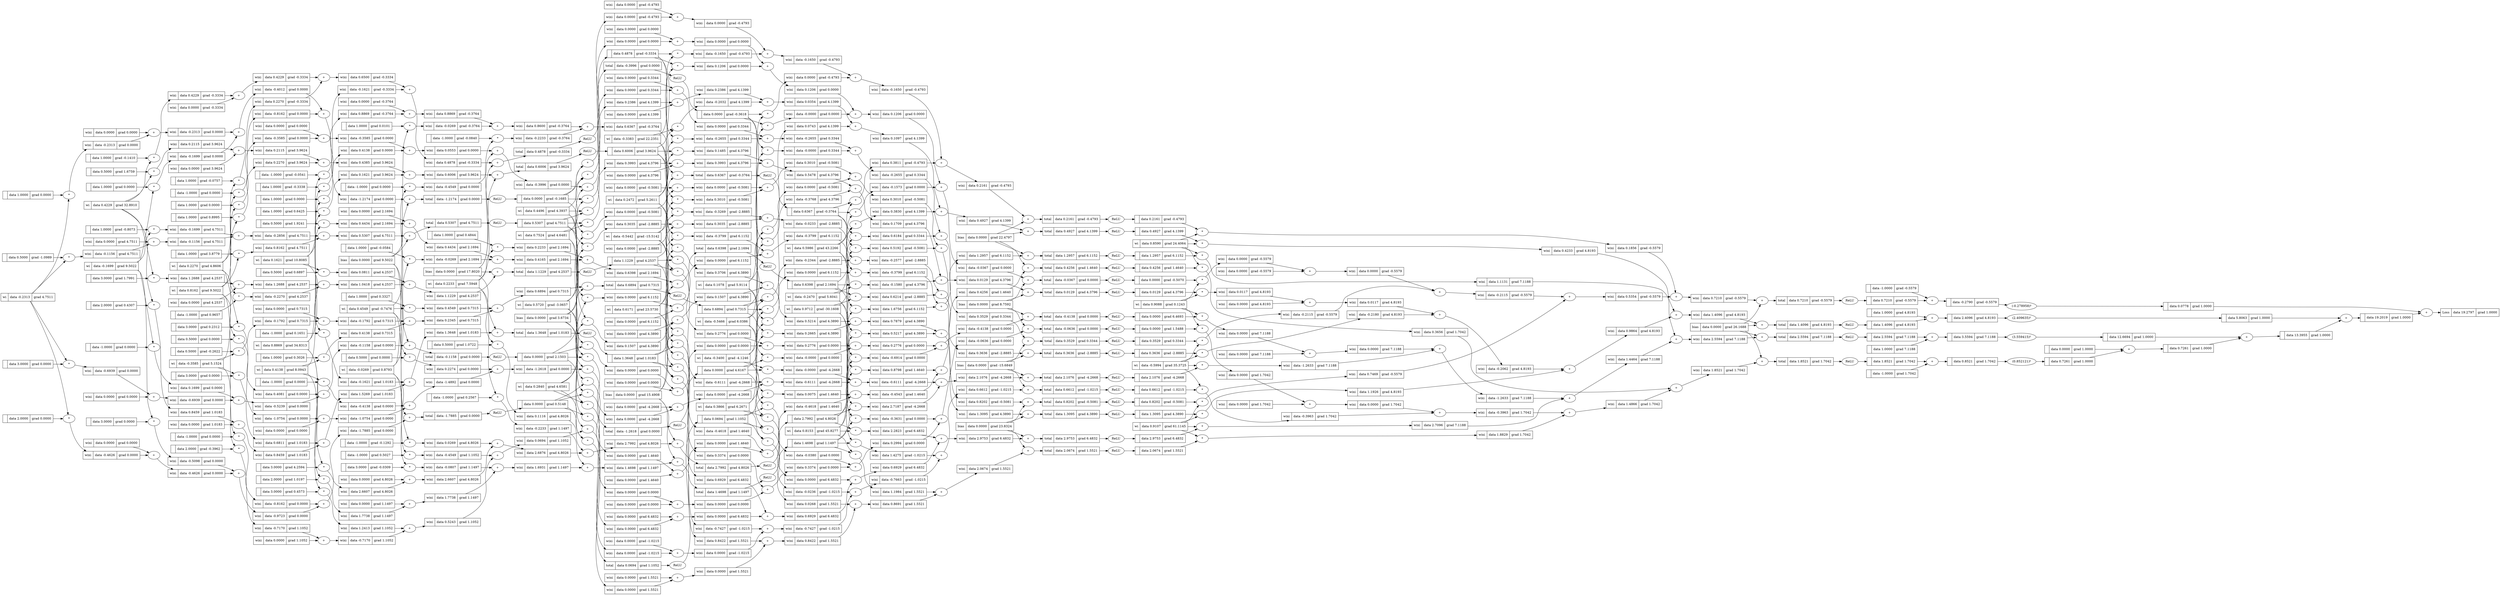 digraph {
	rankdir=LR
	11533877328 [label="{ | data 3.0000 | grad 4.2594}" shape=record]
	11516346448 [label="{wixi | data 0.0811 | grad 4.2537}" shape=record]
	"11516346448*" [label="*"]
	"11516346448*" -> 11516346448
	11533877456 [label="{wixi | data 0.0000 | grad 4.8026}" shape=record]
	11533877520 [label="{total | data 2.7992 | grad 4.8026}" shape=record]
	"11533877520+" [label="+"]
	"11533877520+" -> 11533877520
	11533877712 [label="{wixi | data 2.6607 | grad 4.8026}" shape=record]
	"11533877712*" [label="*"]
	"11533877712*" -> 11533877712
	11533877776 [label="{ | data -1.0000 | grad -0.1292}" shape=record]
	11533877904 [label="{wixi | data 2.6607 | grad 4.8026}" shape=record]
	"11533877904+" [label="+"]
	"11533877904+" -> 11533877904
	11533877968 [label="{wixi | data 2.7187 | grad -4.2668}" shape=record]
	"11533877968*" [label="*"]
	"11533877968*" -> 11533877968
	11533878032 [label="{wixi | data 2.7992 | grad 4.8026}" shape=record]
	"11533878032+" [label="+"]
	"11533878032+" -> 11533878032
	11533878096 [label="{wixi | data 0.0269 | grad 4.8026}" shape=record]
	"11533878096*" [label="*"]
	"11533878096*" -> 11533878096
	11533878160 [label="{wixi | data 2.6876 | grad 4.8026}" shape=record]
	"11533878160+" [label="+"]
	"11533878160+" -> 11533878160
	11533878224 [label="{wixi | data 0.1116 | grad 4.8026}" shape=record]
	"11533878224*" [label="*"]
	"11533878224*" -> 11533878224
	11533878288 [label="{ | data 0.5000 | grad 1.0722}" shape=record]
	11533878352 [label="{ | data 2.7992 | grad 4.8026}" shape=record]
	"11533878352ReLU" [label=ReLU]
	"11533878352ReLU" -> 11533878352
	11533878544 [label="{wixi | data -1.2618 | grad 0.0000}" shape=record]
	"11533878544+" [label="+"]
	"11533878544+" -> 11533878544
	11533878608 [label="{wixi | data 0.0000 | grad 0.0000}" shape=record]
	11533878800 [label="{wixi | data 0.0000 | grad 0.0000}" shape=record]
	"11533878800+" [label="+"]
	"11533878800+" -> 11533878800
	11533878992 [label="{total | data -0.4138 | grad 0.0000}" shape=record]
	"11533878992+" [label="+"]
	"11533878992+" -> 11533878992
	11516348176 [label="{total | data 1.1229 | grad 4.2537}" shape=record]
	"11516348176+" [label="+"]
	"11516348176+" -> 11516348176
	11285628688 [label="{wi | data 0.2270 | grad 4.8606}" shape=record]
	11533879056 [label="{ | data 0.0000 | grad 4.6167}" shape=record]
	"11533879056ReLU" [label=ReLU]
	"11533879056ReLU" -> 11533879056
	11285628816 [label="{wi | data -0.3585 | grad 5.1524}" shape=record]
	11285628880 [label="{bias | data 0.0000 | grad 3.6734}" shape=record]
	11533879248 [label="{wixi | data 0.0000 | grad 0.0000}" shape=record]
	"11533879248*" [label="*"]
	"11533879248*" -> 11533879248
	11285628944 [label="{wi | data 0.1621 | grad 10.8085}" shape=record]
	11533879312 [label="{wixi | data 0.2776 | grad 0.0000}" shape=record]
	"11533879312+" [label="+"]
	"11533879312+" -> 11533879312
	11285629008 [label="{wi | data 0.4138 | grad 8.0943}" shape=record]
	11285629072 [label="{bias | data 0.0000 | grad 17.8020}" shape=record]
	11533879440 [label="{wixi | data 0.2776 | grad 0.0000}" shape=record]
	"11533879440+" [label="+"]
	"11533879440+" -> 11533879440
	11533879504 [label="{wixi | data -0.0000 | grad 0.0000}" shape=record]
	"11533879504*" [label="*"]
	"11533879504*" -> 11533879504
	11285629200 [label="{wi | data 0.4549 | grad -0.7476}" shape=record]
	11285629264 [label="{wi | data 0.8869 | grad 34.8313}" shape=record]
	11533879632 [label="{wixi | data -0.6914 | grad 0.0000}" shape=record]
	"11533879632*" [label="*"]
	"11533879632*" -> 11533879632
	11285629328 [label="{wi | data -0.0269 | grad 0.8793}" shape=record]
	11533879696 [label="{wixi | data 0.3035 | grad -2.8885}" shape=record]
	"11533879696*" [label="*"]
	"11533879696*" -> 11533879696
	11285629392 [label="{wi | data 0.2233 | grad 7.5948}" shape=record]
	11533879760 [label="{wixi | data -0.4138 | grad 0.0000}" shape=record]
	"11533879760+" [label="+"]
	"11533879760+" -> 11533879760
	11285629456 [label="{bias | data 0.0000 | grad 15.4908}" shape=record]
	11533879824 [label="{total | data 0.6398 | grad 2.1694}" shape=record]
	"11533879824+" [label="+"]
	"11533879824+" -> 11533879824
	11533879888 [label="{ | data 0.0000 | grad 6.4693}" shape=record]
	"11533879888ReLU" [label=ReLU]
	"11533879888ReLU" -> 11533879888
	11533879952 [label="{wixi | data 0.2776 | grad 0.0000}" shape=record]
	"11533879952*" [label="*"]
	"11533879952*" -> 11533879952
	11285629648 [label="{wi | data 0.7524 | grad 4.6481}" shape=record]
	11285629776 [label="{wi | data 0.2472 | grad 5.2611}" shape=record]
	11285629840 [label="{wi | data -0.5466 | grad 6.0386}" shape=record]
	11516349392 [label="{wixi | data 1.1229 | grad 4.2537}" shape=record]
	"11516349392+" [label="+"]
	"11516349392+" -> 11516349392
	11285629904 [label="{wi | data -0.2470 | grad 5.6041}" shape=record]
	11533880272 [label="{wixi | data 0.0000 | grad -4.2668}" shape=record]
	11516349456 [label="{wixi | data 0.0000 | grad 4.2537}" shape=record]
	11285629968 [label="{bias | data 0.0000 | grad 8.7592}" shape=record]
	11533880336 [label="{total | data 2.1076 | grad -4.2668}" shape=record]
	"11533880336+" [label="+"]
	"11533880336+" -> 11533880336
	11533880400 [label="{wixi | data 0.0000 | grad -4.2668}" shape=record]
	"11533880400*" [label="*"]
	"11533880400*" -> 11533880400
	11533880464 [label="{wixi | data 0.0000 | grad -4.2668}" shape=record]
	"11533880464+" [label="+"]
	"11533880464+" -> 11533880464
	11285630096 [label="{wi | data 0.5720 | grad -3.0657}" shape=record]
	11533880528 [label="{wixi | data -0.6111 | grad -4.2668}" shape=record]
	"11533880528*" [label="*"]
	"11533880528*" -> 11533880528
	11285630160 [label="{wi | data -0.5442 | grad -15.5142}" shape=record]
	11533880592 [label="{wixi | data -0.6111 | grad -4.2668}" shape=record]
	"11533880592+" [label="+"]
	"11533880592+" -> 11533880592
	11285630224 [label="{wi | data -0.3400 | grad -4.1246}" shape=record]
	11533880656 [label="{wixi | data -0.0000 | grad -4.2668}" shape=record]
	"11533880656*" [label="*"]
	"11533880656*" -> 11533880656
	11285630288 [label="{wi | data 0.9712 | grad -30.1608}" shape=record]
	11285630352 [label="{bias | data 0.0000 | grad -15.6849}" shape=record]
	11533880720 [label="{wixi | data -0.6111 | grad -4.2668}" shape=record]
	"11533880720+" [label="+"]
	"11533880720+" -> 11533880720
	11516349904 [label="{total | data -1.2618 | grad 0.0000}" shape=record]
	"11516349904+" [label="+"]
	"11516349904+" -> 11516349904
	11533880784 [label="{wixi | data 2.1076 | grad -4.2668}" shape=record]
	"11533880784+" [label="+"]
	"11533880784+" -> 11533880784
	11533880848 [label="{ | data 2.1076 | grad -4.2668}" shape=record]
	"11533880848ReLU" [label=ReLU]
	"11533880848ReLU" -> 11533880848
	11285630480 [label="{wi | data 0.2840 | grad 4.6581}" shape=record]
	11533880912 [label="{wixi | data 0.6929 | grad 6.4832}" shape=record]
	"11533880912+" [label="+"]
	"11533880912+" -> 11533880912
	11285630544 [label="{wi | data 0.6171 | grad 23.5730}" shape=record]
	11285630608 [label="{wi | data 0.3866 | grad 6.2671}" shape=record]
	11285630672 [label="{wi | data 0.8153 | grad 45.8277}" shape=record]
	11285630736 [label="{bias | data 0.0000 | grad 23.8324}" shape=record]
	11533881168 [label="{total | data 2.9753 | grad 6.4832}" shape=record]
	"11533881168+" [label="+"]
	"11533881168+" -> 11533881168
	11285630864 [label="{wi | data 0.4496 | grad 4.3937}" shape=record]
	11285630928 [label="{wi | data -0.3383 | grad 22.2351}" shape=record]
	11285630992 [label="{wi | data 0.1078 | grad 5.9114}" shape=record]
	11285631056 [label="{wi | data 0.5986 | grad 43.2266}" shape=record]
	11533881424 [label="{wixi | data 0.0000 | grad 6.4832}" shape=record]
	11285631120 [label="{bias | data 0.0000 | grad 22.4797}" shape=record]
	11533881616 [label="{ | data 0.5000 | grad -0.2622}" shape=record]
	11533881680 [label="{wixi | data -1.0754 | grad 0.0000}" shape=record]
	"11533881680*" [label="*"]
	"11533881680*" -> 11533881680
	11285631312 [label="{wi | data 0.9088 | grad 0.1243}" shape=record]
	11285631376 [label="{wi | data -0.5994 | grad 35.3725}" shape=record]
	11285631440 [label="{wi | data 0.9107 | grad 61.1145}" shape=record]
	11285631504 [label="{wi | data 0.8590 | grad 24.4064}" shape=record]
	11533881872 [label="{wixi | data 0.0000 | grad 6.4832}" shape=record]
	"11533881872*" [label="*"]
	"11533881872*" -> 11533881872
	11285631568 [label="{bias | data 0.0000 | grad 26.1688}" shape=record]
	11533882064 [label="{wixi | data 0.6929 | grad 6.4832}" shape=record]
	"11533882064*" [label="*"]
	"11533882064*" -> 11533882064
	11533882192 [label="{wixi | data 0.2115 | grad 3.9624}" shape=record]
	"11533882192*" [label="*"]
	"11533882192*" -> 11533882192
	11533882256 [label="{wixi | data 0.0000 | grad 6.4832}" shape=record]
	"11533882256*" [label="*"]
	"11533882256*" -> 11533882256
	11533882320 [label="{wixi | data 0.0000 | grad 6.4832}" shape=record]
	"11533882320+" [label="+"]
	"11533882320+" -> 11533882320
	11533882384 [label="{wixi | data 2.9753 | grad 6.4832}" shape=record]
	"11533882384+" [label="+"]
	"11533882384+" -> 11533882384
	11533882512 [label="{wixi | data 0.6929 | grad 6.4832}" shape=record]
	"11533882512+" [label="+"]
	"11533882512+" -> 11533882512
	11533882576 [label="{wixi | data 2.2823 | grad 6.4832}" shape=record]
	"11533882576*" [label="*"]
	"11533882576*" -> 11533882576
	11533882704 [label="{ | data 2.9753 | grad 6.4832}" shape=record]
	"11533882704ReLU" [label=ReLU]
	"11533882704ReLU" -> 11533882704
	11533883088 [label="{wixi | data 0.0000 | grad 6.1152}" shape=record]
	11533883152 [label="{total | data 1.2957 | grad 6.1152}" shape=record]
	"11533883152+" [label="+"]
	"11533883152+" -> 11533883152
	11533883344 [label="{ | data 1.2957 | grad 6.1152}" shape=record]
	"11533883344ReLU" [label=ReLU]
	"11533883344ReLU" -> 11533883344
	11533883472 [label="{ | data 2.5594 | grad 7.1188}" shape=record]
	"11533883472ReLU" [label=ReLU]
	"11533883472ReLU" -> 11533883472
	11533883536 [label="{wixi | data -1.2633 | grad 7.1188}" shape=record]
	"11533883536+" [label="+"]
	"11533883536+" -> 11533883536
	11533883600 [label="{wixi | data 2.7096 | grad 7.1188}" shape=record]
	"11533883600*" [label="*"]
	"11533883600*" -> 11533883600
	11533883664 [label="{wixi | data 1.6756 | grad 6.1152}" shape=record]
	"11533883664*" [label="*"]
	"11533883664*" -> 11533883664
	11533883856 [label="{wixi | data 1.4464 | grad 7.1188}" shape=record]
	"11533883856+" [label="+"]
	"11533883856+" -> 11533883856
	11533883984 [label="{wixi | data 2.5594 | grad 7.1188}" shape=record]
	"11533883984+" [label="+"]
	"11533883984+" -> 11533883984
	11533884240 [label="{wixi | data -1.4892 | grad 0.0000}" shape=record]
	"11533884240+" [label="+"]
	"11533884240+" -> 11533884240
	11533884304 [label="{wixi | data 0.0000 | grad 6.1152}" shape=record]
	"11533884304*" [label="*"]
	"11533884304*" -> 11533884304
	11533884432 [label="{wixi | data 0.0000 | grad 6.1152}" shape=record]
	"11533884432+" [label="+"]
	"11533884432+" -> 11533884432
	11533884496 [label="{wixi | data -0.3799 | grad 6.1152}" shape=record]
	"11533884496*" [label="*"]
	"11533884496*" -> 11533884496
	11533884560 [label="{wixi | data -0.3799 | grad 6.1152}" shape=record]
	"11533884560+" [label="+"]
	"11533884560+" -> 11533884560
	11533884624 [label="{wixi | data 0.0000 | grad 7.1188}" shape=record]
	11533884688 [label="{wixi | data 0.0000 | grad 6.1152}" shape=record]
	"11533884688*" [label="*"]
	"11533884688*" -> 11533884688
	11533884880 [label="{wixi | data 1.2957 | grad 6.1152}" shape=record]
	"11533884880+" [label="+"]
	"11533884880+" -> 11533884880
	11533884944 [label="{total | data 2.5594 | grad 7.1188}" shape=record]
	"11533884944+" [label="+"]
	"11533884944+" -> 11533884944
	11533885008 [label="{wixi | data 0.0000 | grad 7.1188}" shape=record]
	"11533885008*" [label="*"]
	"11533885008*" -> 11533885008
	11516354192 [label="{wixi | data 1.2688 | grad 4.2537}" shape=record]
	"11516354192+" [label="+"]
	"11516354192+" -> 11516354192
	11533885072 [label="{wixi | data 0.0000 | grad 7.1188}" shape=record]
	"11533885072+" [label="+"]
	"11533885072+" -> 11533885072
	11533885136 [label="{wixi | data -0.3799 | grad 6.1152}" shape=record]
	"11533885136+" [label="+"]
	"11533885136+" -> 11533885136
	11533885200 [label="{wixi | data -1.2633 | grad 7.1188}" shape=record]
	"11533885200*" [label="*"]
	"11533885200*" -> 11533885200
	11533885392 [label="{ | data 3.0000 | grad 0.0000}" shape=record]
	11533885456 [label="{wixi | data -0.4138 | grad 0.0000}" shape=record]
	"11533885456*" [label="*"]
	"11533885456*" -> 11533885456
	11533885520 [label="{wixi | data 1.1131 | grad 7.1188}" shape=record]
	"11533885520*" [label="*"]
	"11533885520*" -> 11533885520
	11516354640 [label="{wixi | data -0.2270 | grad 4.2537}" shape=record]
	"11516354640*" [label="*"]
	"11516354640*" -> 11516354640
	11533885776 [label="{wixi | data 0.0000 | grad 4.7511}" shape=record]
	11533886096 [label="{wixi | data -1.0754 | grad 0.0000}" shape=record]
	"11533886096+" [label="+"]
	"11533886096+" -> 11533886096
	11533886160 [label="{total | data 0.5307 | grad 4.7511}" shape=record]
	"11533886160+" [label="+"]
	"11533886160+" -> 11533886160
	11533886224 [label="{wixi | data -0.1699 | grad 4.7511}" shape=record]
	"11533886224*" [label="*"]
	"11533886224*" -> 11533886224
	11533886288 [label="{ | data 0.5000 | grad -1.0989}" shape=record]
	11516355472 [label="{ | data 3.0000 | grad 1.7991}" shape=record]
	11533886352 [label="{wixi | data -0.1156 | grad 4.7511}" shape=record]
	"11533886352*" [label="*"]
	"11533886352*" -> 11533886352
	11533886416 [label="{wixi | data -0.1156 | grad 4.7511}" shape=record]
	"11533886416+" [label="+"]
	"11533886416+" -> 11533886416
	11533886480 [label="{ | data 1.0000 | grad -0.8073}" shape=record]
	11533886544 [label="{wixi | data -0.2856 | grad 4.7511}" shape=record]
	"11533886544+" [label="+"]
	"11533886544+" -> 11533886544
	11533886608 [label="{ | data 1.0000 | grad 3.8779}" shape=record]
	11533886672 [label="{wixi | data 0.8162 | grad 4.7511}" shape=record]
	"11533886672*" [label="*"]
	"11533886672*" -> 11533886672
	11533886736 [label="{wixi | data 0.5307 | grad 4.7511}" shape=record]
	"11533886736+" [label="+"]
	"11533886736+" -> 11533886736
	11533886800 [label="{ | data 0.5307 | grad 4.7511}" shape=record]
	"11533886800ReLU" [label=ReLU]
	"11533886800ReLU" -> 11533886800
	11516356112 [label="{ | data -1.0000 | grad 0.9657}" shape=record]
	11533886992 [label="{total | data 0.6006 | grad 3.9624}" shape=record]
	"11533886992+" [label="+"]
	"11533886992+" -> 11533886992
	11533887056 [label="{wixi | data 0.0000 | grad 3.9624}" shape=record]
	11533887120 [label="{total | data 0.6894 | grad 0.7315}" shape=record]
	"11533887120+" [label="+"]
	"11533887120+" -> 11533887120
	11533887184 [label="{ | data 0.5000 | grad 1.6759}" shape=record]
	11533887248 [label="{wixi | data 0.2115 | grad 3.9624}" shape=record]
	"11533887248+" [label="+"]
	"11533887248+" -> 11533887248
	11533887312 [label="{wixi | data -0.2577 | grad -2.8885}" shape=record]
	"11533887312+" [label="+"]
	"11533887312+" -> 11533887312
	11533887376 [label="{ | data 1.0000 | grad 0.8995}" shape=record]
	11533887440 [label="{wixi | data 0.2270 | grad 3.9624}" shape=record]
	"11533887440*" [label="*"]
	"11533887440*" -> 11533887440
	11533887504 [label="{wixi | data 0.6006 | grad 3.9624}" shape=record]
	"11533887504+" [label="+"]
	"11533887504+" -> 11533887504
	11533887568 [label="{wixi | data 0.4385 | grad 3.9624}" shape=record]
	"11533887568+" [label="+"]
	"11533887568+" -> 11533887568
	11533887632 [label="{ | data 1.0000 | grad 0.6425}" shape=record]
	11533887696 [label="{wixi | data 0.1621 | grad 3.9624}" shape=record]
	"11533887696*" [label="*"]
	"11533887696*" -> 11533887696
	11533887824 [label="{ | data 0.6006 | grad 3.9624}" shape=record]
	"11533887824ReLU" [label=ReLU]
	"11533887824ReLU" -> 11533887824
	11343735248 [label="{wixi | data 0.1699 | grad 0.0000}" shape=record]
	"11343735248*" [label="*"]
	"11343735248*" -> 11343735248
	11533888080 [label="{wixi | data 0.0000 | grad 0.7315}" shape=record]
	11516357264 [label="{wixi | data 1.2688 | grad 4.2537}" shape=record]
	"11516357264*" [label="*"]
	"11516357264*" -> 11516357264
	11533888208 [label="{total | data 0.4927 | grad 4.1399}" shape=record]
	"11533888208+" [label="+"]
	"11533888208+" -> 11533888208
	11533888272 [label="{wixi | data 0.0000 | grad 2.1694}" shape=record]
	11516357456 [label="{ | data 1.1229 | grad 4.2537}" shape=record]
	"11516357456ReLU" [label=ReLU]
	"11516357456ReLU" -> 11516357456
	11533888400 [label="{wixi | data -0.1792 | grad 0.7315}" shape=record]
	"11533888400*" [label="*"]
	"11533888400*" -> 11533888400
	11533888464 [label="{wixi | data 0.4138 | grad 0.7315}" shape=record]
	"11533888464*" [label="*"]
	"11533888464*" -> 11533888464
	11533888656 [label="{ | data 1.0000 | grad 0.3026}" shape=record]
	11533888784 [label="{wixi | data 0.2345 | grad 0.7315}" shape=record]
	"11533888784+" [label="+"]
	"11533888784+" -> 11533888784
	11533888848 [label="{wixi | data 0.5214 | grad 4.3890}" shape=record]
	"11533888848+" [label="+"]
	"11533888848+" -> 11533888848
	11533888912 [label="{ | data 0.6894 | grad 0.7315}" shape=record]
	"11533888912ReLU" [label=ReLU]
	"11533888912ReLU" -> 11533888912
	11533888976 [label="{ | data -1.0000 | grad 0.0000}" shape=record]
	11533889040 [label="{wixi | data -0.1792 | grad 0.7315}" shape=record]
	"11533889040+" [label="+"]
	"11533889040+" -> 11533889040
	11533889104 [label="{wixi | data 0.0000 | grad 4.1399}" shape=record]
	11533889168 [label="{ | data 1.0000 | grad 0.3327}" shape=record]
	11533889232 [label="{wixi | data 0.4549 | grad 0.7315}" shape=record]
	"11533889232*" [label="*"]
	"11533889232*" -> 11533889232
	11533889296 [label="{wixi | data 0.6894 | grad 0.7315}" shape=record]
	"11533889296+" [label="+"]
	"11533889296+" -> 11533889296
	11516358672 [label="{wixi | data 1.0418 | grad 4.2537}" shape=record]
	"11516358672+" [label="+"]
	"11516358672+" -> 11516358672
	11533889552 [label="{ | data 0.5000 | grad 1.9241}" shape=record]
	11533889616 [label="{wixi | data 0.4434 | grad 2.1694}" shape=record]
	"11533889616+" [label="+"]
	"11533889616+" -> 11533889616
	11533889680 [label="{wixi | data 0.4434 | grad 2.1694}" shape=record]
	"11533889680*" [label="*"]
	"11533889680*" -> 11533889680
	11533889744 [label="{total | data 0.0129 | grad 4.3796}" shape=record]
	"11533889744+" [label="+"]
	"11533889744+" -> 11533889744
	11533889808 [label="{ | data 1.0000 | grad -0.0584}" shape=record]
	11533889872 [label="{wixi | data -0.0269 | grad 2.1694}" shape=record]
	"11533889872*" [label="*"]
	"11533889872*" -> 11533889872
	11533889936 [label="{wixi | data 0.4165 | grad 2.1694}" shape=record]
	"11533889936+" [label="+"]
	"11533889936+" -> 11533889936
	11533890000 [label="{ | data 1.0000 | grad 0.4844}" shape=record]
	11284099600 [label="{bias | data 0.0000 | grad 9.5022}" shape=record]
	11533890064 [label="{wixi | data 0.2233 | grad 2.1694}" shape=record]
	"11533890064*" [label="*"]
	"11533890064*" -> 11533890064
	11533890192 [label="{wixi | data 0.6398 | grad 2.1694}" shape=record]
	"11533890192+" [label="+"]
	"11533890192+" -> 11533890192
	11533890256 [label="{ | data 0.6398 | grad 2.1694}" shape=record]
	"11533890256ReLU" [label=ReLU]
	"11533890256ReLU" -> 11533890256
	11533890512 [label="{wixi | data 0.0000 | grad 4.3796}" shape=record]
	11533890576 [label="{wixi | data 0.3993 | grad 4.3796}" shape=record]
	"11533890576*" [label="*"]
	"11533890576*" -> 11533890576
	11533890640 [label="{wixi | data 0.1485 | grad 4.3796}" shape=record]
	"11533890640*" [label="*"]
	"11533890640*" -> 11533890640
	11533890704 [label="{wixi | data 0.3993 | grad 4.3796}" shape=record]
	"11533890704+" [label="+"]
	"11533890704+" -> 11533890704
	11516359888 [label="{ | data 0.5000 | grad 0.6897}" shape=record]
	11533890768 [label="{total | data 0.3636 | grad -2.8885}" shape=record]
	"11533890768+" [label="+"]
	"11533890768+" -> 11533890768
	11533890832 [label="{wixi | data 0.5478 | grad 4.3796}" shape=record]
	"11533890832+" [label="+"]
	"11533890832+" -> 11533890832
	11533890896 [label="{wixi | data -0.3768 | grad 4.3796}" shape=record]
	"11533890896*" [label="*"]
	"11533890896*" -> 11533890896
	11533890960 [label="{wixi | data 0.1709 | grad 4.3796}" shape=record]
	"11533890960+" [label="+"]
	"11533890960+" -> 11533890960
	11533891024 [label="{wixi | data -0.1580 | grad 4.3796}" shape=record]
	"11533891024*" [label="*"]
	"11533891024*" -> 11533891024
	11533891088 [label="{wixi | data 0.0129 | grad 4.3796}" shape=record]
	"11533891088+" [label="+"]
	"11533891088+" -> 11533891088
	11533891216 [label="{ | data 0.0129 | grad 4.3796}" shape=record]
	"11533891216ReLU" [label=ReLU]
	"11533891216ReLU" -> 11533891216
	11533891472 [label="{wixi | data 0.0000 | grad -2.8885}" shape=record]
	11533891536 [label="{wixi | data 0.3035 | grad -2.8885}" shape=record]
	"11533891536+" [label="+"]
	"11533891536+" -> 11533891536
	11533891600 [label="{wixi | data -0.3269 | grad -2.8885}" shape=record]
	"11533891600*" [label="*"]
	"11533891600*" -> 11533891600
	11533891792 [label="{wixi | data -0.2344 | grad -2.8885}" shape=record]
	"11533891792*" [label="*"]
	"11533891792*" -> 11533891792
	11516360976 [label="{wixi | data 0.0000 | grad 0.0000}" shape=record]
	11533891920 [label="{wixi | data -0.0233 | grad -2.8885}" shape=record]
	"11533891920+" [label="+"]
	"11533891920+" -> 11533891920
	11533892048 [label="{wixi | data 0.6214 | grad -2.8885}" shape=record]
	"11533892048*" [label="*"]
	"11533892048*" -> 11533892048
	11533892112 [label="{ | data 0.3636 | grad -2.8885}" shape=record]
	"11533892112ReLU" [label=ReLU]
	"11533892112ReLU" -> 11533892112
	11533892176 [label="{wixi | data 0.3636 | grad -2.8885}" shape=record]
	"11533892176+" [label="+"]
	"11533892176+" -> 11533892176
	11533892368 [label="{ | data 1.3095 | grad 4.3890}" shape=record]
	"11533892368ReLU" [label=ReLU]
	"11533892368ReLU" -> 11533892368
	11533892496 [label="{wixi | data 1.3095 | grad 4.3890}" shape=record]
	"11533892496+" [label="+"]
	"11533892496+" -> 11533892496
	11533892560 [label="{wixi | data 0.1507 | grad 4.3890}" shape=record]
	"11533892560+" [label="+"]
	"11533892560+" -> 11533892560
	11533892688 [label="{wixi | data 0.0000 | grad 4.3890}" shape=record]
	11533892752 [label="{total | data 1.3095 | grad 4.3890}" shape=record]
	"11533892752+" [label="+"]
	"11533892752+" -> 11533892752
	11533892880 [label="{wixi | data 0.7879 | grad 4.3890}" shape=record]
	"11533892880+" [label="+"]
	"11533892880+" -> 11533892880
	11533893072 [label="{wixi | data 0.2274 | grad 0.0000}" shape=record]
	"11533893072*" [label="*"]
	"11533893072*" -> 11533893072
	11533893136 [label="{wixi | data 0.3706 | grad 4.3890}" shape=record]
	"11533893136*" [label="*"]
	"11533893136*" -> 11533893136
	11533893328 [label="{wixi | data 0.1507 | grad 4.3890}" shape=record]
	"11533893328*" [label="*"]
	"11533893328*" -> 11533893328
	11533893392 [label="{wixi | data 0.5217 | grad 4.3890}" shape=record]
	"11533893392*" [label="*"]
	"11533893392*" -> 11533893392
	11533893520 [label="{wixi | data 0.2665 | grad 4.3890}" shape=record]
	"11533893520*" [label="*"]
	"11533893520*" -> 11533893520
	11533893584 [label="{ | data 0.5000 | grad 0.0000}" shape=record]
	11533860944 [label="{wixi | data 0.0117 | grad 4.8193}" shape=record]
	"11533860944*" [label="*"]
	"11533860944*" -> 11533860944
	11533861008 [label="{ | data -1.0000 | grad -0.0840}" shape=record]
	11533861072 [label="{wixi | data 0.0000 | grad 4.8193}" shape=record]
	11516363024 [label="{ | data 2.0000 | grad 0.4307}" shape=record]
	11533861136 [label="{wixi | data 0.2386 | grad 4.1399}" shape=record]
	"11533861136+" [label="+"]
	"11533861136+" -> 11533861136
	11516395920 [label="{wixi | data -0.7427 | grad -1.0215}" shape=record]
	"11516395920*" [label="*"]
	"11516395920*" -> 11516395920
	11533861392 [label="{wixi | data -0.2180 | grad 4.8193}" shape=record]
	"11533861392*" [label="*"]
	"11533861392*" -> 11533861392
	11533861456 [label="{total | data 1.4096 | grad 4.8193}" shape=record]
	"11533861456+" [label="+"]
	"11533861456+" -> 11533861456
	11533861712 [label="{wixi | data 1.4096 | grad 4.8193}" shape=record]
	"11533861712+" [label="+"]
	"11533861712+" -> 11533861712
	11533861776 [label="{wixi | data 0.0117 | grad 4.8193}" shape=record]
	"11533861776+" [label="+"]
	"11533861776+" -> 11533861776
	11533861840 [label="{wixi | data -0.2062 | grad 4.8193}" shape=record]
	"11533861840+" [label="+"]
	"11533861840+" -> 11533861840
	11533861904 [label="{wixi | data 0.1097 | grad 4.1399}" shape=record]
	"11533861904+" [label="+"]
	"11533861904+" -> 11533861904
	11533861968 [label="{ | data 1.4096 | grad 4.8193}" shape=record]
	"11533861968ReLU" [label=ReLU]
	"11533861968ReLU" -> 11533861968
	11533862096 [label="{wixi | data 0.2386 | grad 4.1399}" shape=record]
	"11533862096*" [label="*"]
	"11533862096*" -> 11533862096
	11533862160 [label="{wixi | data 0.9864 | grad 4.8193}" shape=record]
	"11533862160+" [label="+"]
	"11533862160+" -> 11533862160
	11516396880 [label="{ | data 0.0000 | grad 1.5488}" shape=record]
	"11516396880ReLU" [label=ReLU]
	"11516396880ReLU" -> 11516396880
	11533862224 [label="{wixi | data 0.4233 | grad 4.8193}" shape=record]
	"11533862224*" [label="*"]
	"11533862224*" -> 11533862224
	11516396944 [label="{wixi | data 0.3374 | grad 0.0000}" shape=record]
	"11516396944+" [label="+"]
	"11516396944+" -> 11516396944
	11516364240 [label="{wixi | data -0.7170 | grad 1.1052}" shape=record]
	"11516364240*" [label="*"]
	"11516364240*" -> 11516364240
	11533862352 [label="{wixi | data 0.0743 | grad 4.1399}" shape=record]
	"11533862352*" [label="*"]
	"11533862352*" -> 11533862352
	11515709008 [label="{ | data 0.5000 | grad 0.0000}" shape=record]
	11516364368 [label="{wixi | data -0.0807 | grad 1.1497}" shape=record]
	"11516364368*" [label="*"]
	"11516364368*" -> 11516364368
	11516364432 [label="{wixi | data -0.8162 | grad 0.0000}" shape=record]
	"11516364432*" [label="*"]
	"11516364432*" -> 11516364432
	11516397200 [label="{wixi | data 0.0000 | grad -1.0215}" shape=record]
	"11516397200*" [label="*"]
	"11516397200*" -> 11516397200
	11516364688 [label="{wixi | data 0.6811 | grad 1.0183}" shape=record]
	"11516364688*" [label="*"]
	"11516364688*" -> 11516364688
	11533862800 [label="{wixi | data 1.1926 | grad 4.8193}" shape=record]
	"11533862800*" [label="*"]
	"11533862800*" -> 11533862800
	11533863056 [label="{ | data 0.0000 | grad -0.3618}" shape=record]
	"11533863056ReLU" [label=ReLU]
	"11533863056ReLU" -> 11533863056
	11285809360 [label="{wixi | data 0.0000 | grad 0.0000}" shape=record]
	11533863184 [label="{wixi | data 0.0354 | grad 4.1399}" shape=record]
	"11533863184+" [label="+"]
	"11533863184+" -> 11533863184
	11516397904 [label="{wixi | data 0.0000 | grad -1.0215}" shape=record]
	11533863248 [label="{wixi | data 0.2270 | grad -0.3334}" shape=record]
	"11533863248*" [label="*"]
	"11533863248*" -> 11533863248
	11533863440 [label="{wixi | data 0.0000 | grad 0.0000}" shape=record]
	11516398288 [label="{wixi | data 0.0000 | grad 1.7042}" shape=record]
	"11516398288*" [label="*"]
	"11516398288*" -> 11516398288
	11533863632 [label="{total | data -1.2174 | grad 0.0000}" shape=record]
	"11533863632+" [label="+"]
	"11533863632+" -> 11533863632
	11533863824 [label="{wixi | data -0.4012 | grad 0.0000}" shape=record]
	"11533863824+" [label="+"]
	"11533863824+" -> 11533863824
	11516365776 [label="{wixi | data 0.8459 | grad 1.0183}" shape=record]
	"11516365776*" [label="*"]
	"11516365776*" -> 11516365776
	11516398544 [label="{wixi | data 0.8691 | grad 1.5521}" shape=record]
	"11516398544+" [label="+"]
	"11516398544+" -> 11516398544
	11533863888 [label="{wixi | data -0.2313 | grad 0.0000}" shape=record]
	"11533863888*" [label="*"]
	"11533863888*" -> 11533863888
	11533864016 [label="{ | data 1.0000 | grad 0.0000}" shape=record]
	11533864080 [label="{ | data -1.0000 | grad 0.0000}" shape=record]
	11516398864 [label="{wixi | data -0.3963 | grad 1.7042}" shape=record]
	"11516398864+" [label="+"]
	"11516398864+" -> 11516398864
	11533864208 [label="{ | data 1.0000 | grad 0.0000}" shape=record]
	11533864272 [label="{wixi | data -0.1699 | grad 0.0000}" shape=record]
	"11533864272*" [label="*"]
	"11533864272*" -> 11533864272
	11533864400 [label="{wixi | data -1.2174 | grad 0.0000}" shape=record]
	"11533864400+" [label="+"]
	"11533864400+" -> 11533864400
	11516366352 [label="{wixi | data 0.0000 | grad 1.1497}" shape=record]
	11533864464 [label="{wixi | data 0.8600 | grad -0.3764}" shape=record]
	"11533864464+" [label="+"]
	"11533864464+" -> 11533864464
	11533864528 [label="{ | data 0.0000 | grad -0.1685}" shape=record]
	"11533864528ReLU" [label=ReLU]
	"11533864528ReLU" -> 11533864528
	11533864592 [label="{wixi | data 0.6500 | grad -0.3334}" shape=record]
	"11533864592+" [label="+"]
	"11533864592+" -> 11533864592
	11533864720 [label="{wixi | data -0.2313 | grad 0.0000}" shape=record]
	"11533864720+" [label="+"]
	"11533864720+" -> 11533864720
	11533864784 [label="{ | data 1.0000 | grad -0.1410}" shape=record]
	11533864848 [label="{wixi | data 0.4229 | grad -0.3334}" shape=record]
	"11533864848*" [label="*"]
	"11533864848*" -> 11533864848
	11533864912 [label="{ | data 1.0000 | grad -0.0757}" shape=record]
	11516399632 [label="{wixi | data 0.0268 | grad 1.5521}" shape=record]
	"11516399632*" [label="*"]
	"11516399632*" -> 11516399632
	11533865040 [label="{wixi | data 0.4229 | grad -0.3334}" shape=record]
	"11533865040+" [label="+"]
	"11533865040+" -> 11533865040
	11533865104 [label="{wixi | data 0.0000 | grad -0.3334}" shape=record]
	11515973840 [label="{total | data -1.7885 | grad 0.0000}" shape=record]
	"11515973840+" [label="+"]
	"11515973840+" -> 11515973840
	11533865168 [label="{total | data 0.4878 | grad -0.3334}" shape=record]
	"11533865168+" [label="+"]
	"11533865168+" -> 11533865168
	11533865232 [label="{ | data -1.0000 | grad -0.0541}" shape=record]
	11533865296 [label="{wixi | data 0.4878 | grad -0.3334}" shape=record]
	"11533865296+" [label="+"]
	"11533865296+" -> 11533865296
	11516400016 [label="{wixi | data 0.0000 | grad -1.0215}" shape=record]
	"11516400016+" [label="+"]
	"11516400016+" -> 11516400016
	11533865424 [label="{wixi | data -0.8162 | grad 0.0000}" shape=record]
	"11533865424*" [label="*"]
	"11533865424*" -> 11533865424
	11533865488 [label="{ | data 1.0000 | grad 0.0000}" shape=record]
	11516400272 [label="{wixi | data -0.7427 | grad -1.0215}" shape=record]
	"11516400272+" [label="+"]
	"11516400272+" -> 11516400272
	11533865616 [label="{ | data 0.4878 | grad -0.3334}" shape=record]
	"11533865616ReLU" [label=ReLU]
	"11533865616ReLU" -> 11533865616
	11533865680 [label="{wixi | data -0.3996 | grad 0.0000}" shape=record]
	"11533865680+" [label="+"]
	"11533865680+" -> 11533865680
	11516367696 [label="{total | data 1.3648 | grad 1.0183}" shape=record]
	"11516367696+" [label="+"]
	"11516367696+" -> 11516367696
	11516367888 [label="{ | data 0.0000 | grad 0.5148}" shape=record]
	"11516367888ReLU" [label=ReLU]
	"11516367888ReLU" -> 11516367888
	11516400720 [label="{wixi | data 0.0000 | grad 0.0000}" shape=record]
	"11516400720+" [label="+"]
	"11516400720+" -> 11516400720
	11516368016 [label="{wixi | data -0.7170 | grad 1.1052}" shape=record]
	"11516368016+" [label="+"]
	"11516368016+" -> 11516368016
	11533866192 [label="{total | data -0.3996 | grad 0.0000}" shape=record]
	"11533866192+" [label="+"]
	"11533866192+" -> 11533866192
	11515712784 [label="{wixi | data -0.1158 | grad 0.0000}" shape=record]
	"11515712784+" [label="+"]
	"11515712784+" -> 11515712784
	11516400912 [label="{wixi | data 0.0000 | grad 0.0000}" shape=record]
	"11516400912*" [label="*"]
	"11516400912*" -> 11516400912
	11533866320 [label="{wixi | data 0.3830 | grad 4.1399}" shape=record]
	"11533866320*" [label="*"]
	"11533866320*" -> 11533866320
	11516401104 [label="{wixi | data 1.1984 | grad 1.5521}" shape=record]
	"11516401104*" [label="*"]
	"11516401104*" -> 11516401104
	11533866512 [label="{ | data 1.0000 | grad 0.0000}" shape=record]
	11516368464 [label="{wixi | data -0.5098 | grad 0.0000}" shape=record]
	"11516368464*" [label="*"]
	"11516368464*" -> 11516368464
	11533866576 [label="{wixi | data 0.4927 | grad 4.1399}" shape=record]
	"11533866576+" [label="+"]
	"11533866576+" -> 11533866576
	11533866640 [label="{wixi | data 0.4138 | grad 0.0000}" shape=record]
	"11533866640*" [label="*"]
	"11533866640*" -> 11533866640
	11343419088 [label="{wi | data 0.4229 | grad 32.8910}" shape=record]
	11533866704 [label="{wixi | data 0.0000 | grad 0.0000}" shape=record]
	11533866768 [label="{wixi | data -0.4549 | grad 0.0000}" shape=record]
	"11533866768*" [label="*"]
	"11533866768*" -> 11533866768
	11516368720 [label="{wixi | data 0.0694 | grad 1.1052}" shape=record]
	"11516368720+" [label="+"]
	"11516368720+" -> 11516368720
	11533866832 [label="{wixi | data -0.3585 | grad 0.0000}" shape=record]
	"11533866832*" [label="*"]
	"11533866832*" -> 11533866832
	11516368784 [label="{ | data 1.3648 | grad 1.0183}" shape=record]
	"11516368784ReLU" [label=ReLU]
	"11516368784ReLU" -> 11516368784
	11516368912 [label="{wixi | data 1.5269 | grad 1.0183}" shape=record]
	"11516368912+" [label="+"]
	"11516368912+" -> 11516368912
	11516401744 [label="{wixi | data -0.4543 | grad 1.4640}" shape=record]
	"11516401744+" [label="+"]
	"11516401744+" -> 11516401744
	11533867088 [label="{wixi | data -0.0000 | grad 0.0000}" shape=record]
	"11533867088*" [label="*"]
	"11533867088*" -> 11533867088
	11516369040 [label="{wixi | data -0.1621 | grad 1.0183}" shape=record]
	"11516369040*" [label="*"]
	"11516369040*" -> 11516369040
	11533867152 [label="{wixi | data 0.1206 | grad 0.0000}" shape=record]
	"11533867152+" [label="+"]
	"11533867152+" -> 11533867152
	11516369104 [label="{ | data 3.0000 | grad 0.2312}" shape=record]
	11533867280 [label="{wixi | data -0.1573 | grad 0.0000}" shape=record]
	"11533867280*" [label="*"]
	"11533867280*" -> 11533867280
	11533867344 [label="{wixi | data 0.1206 | grad 0.0000}" shape=record]
	"11533867344*" [label="*"]
	"11533867344*" -> 11533867344
	11533867408 [label="{wixi | data -0.0367 | grad 0.0000}" shape=record]
	"11533867408+" [label="+"]
	"11533867408+" -> 11533867408
	11533867472 [label="{wixi | data 0.1206 | grad 0.0000}" shape=record]
	"11533867472+" [label="+"]
	"11533867472+" -> 11533867472
	11533867536 [label="{wixi | data 0.0000 | grad 0.0000}" shape=record]
	"11533867536*" [label="*"]
	"11533867536*" -> 11533867536
	11533867600 [label="{total | data -0.0367 | grad 0.0000}" shape=record]
	"11533867600+" [label="+"]
	"11533867600+" -> 11533867600
	11533867664 [label="{wixi | data -0.1621 | grad -0.3334}" shape=record]
	"11533867664*" [label="*"]
	"11533867664*" -> 11533867664
	11516369616 [label="{ | data 1.4698 | grad 1.1497}" shape=record]
	"11516369616ReLU" [label=ReLU]
	"11516369616ReLU" -> 11516369616
	11516402448 [label="{ | data 1.8521 | grad 1.7042}" shape=record]
	"11516402448ReLU" [label=ReLU]
	"11516402448ReLU" -> 11516402448
	11533867856 [label="{ | data 0.0000 | grad -0.5070}" shape=record]
	"11533867856ReLU" [label=ReLU]
	"11533867856ReLU" -> 11533867856
	11516402768 [label="{wixi | data -0.3963 | grad 1.7042}" shape=record]
	"11516402768*" [label="*"]
	"11516402768*" -> 11516402768
	11533868112 [label="{ | data -1.0000 | grad 0.0000}" shape=record]
	11533868240 [label="{wixi | data -0.3585 | grad 0.0000}" shape=record]
	"11533868240+" [label="+"]
	"11533868240+" -> 11533868240
	11516402960 [label="{wixi | data -0.4618 | grad 1.4640}" shape=record]
	"11516402960*" [label="*"]
	"11516402960*" -> 11516402960
	11533868304 [label="{wixi | data -0.0269 | grad -0.3764}" shape=record]
	"11533868304*" [label="*"]
	"11533868304*" -> 11533868304
	11516370256 [label="{ | data -1.0000 | grad 0.0000}" shape=record]
	11533868368 [label="{wixi | data -0.2032 | grad 4.1399}" shape=record]
	"11533868368*" [label="*"]
	"11533868368*" -> 11533868368
	11533868496 [label="{wixi | data 0.8869 | grad -0.3764}" shape=record]
	"11533868496+" [label="+"]
	"11533868496+" -> 11533868496
	11516370448 [label="{ | data 3.0000 | grad 0.4573}" shape=record]
	11533868624 [label="{wixi | data 0.0000 | grad 0.0000}" shape=record]
	11516403408 [label="{total | data 0.6612 | grad -1.0215}" shape=record]
	"11516403408+" [label="+"]
	"11516403408+" -> 11516403408
	11533868752 [label="{ | data 1.0000 | grad 0.0101}" shape=record]
	11533868816 [label="{wixi | data 0.0000 | grad -0.3764}" shape=record]
	11533868880 [label="{total | data 0.6367 | grad -0.3764}" shape=record]
	"11533868880+" [label="+"]
	"11533868880+" -> 11533868880
	11516403600 [label="{wixi | data 0.0075 | grad 1.4640}" shape=record]
	"11516403600*" [label="*"]
	"11516403600*" -> 11516403600
	11533868944 [label="{ | data 1.0000 | grad -0.3338}" shape=record]
	11533869072 [label="{wixi | data 0.8869 | grad -0.3764}" shape=record]
	"11533869072*" [label="*"]
	"11533869072*" -> 11533869072
	11533869136 [label="{wixi | data -0.2233 | grad -0.3764}" shape=record]
	"11533869136*" [label="*"]
	"11533869136*" -> 11533869136
	11516403856 [label="{total | data 2.0674 | grad 1.5521}" shape=record]
	"11516403856+" [label="+"]
	"11516403856+" -> 11516403856
	11533869200 [label="{ | data 0.6367 | grad -0.3764}" shape=record]
	"11533869200ReLU" [label=ReLU]
	"11533869200ReLU" -> 11533869200
	11533869264 [label="{wixi | data 0.6367 | grad -0.3764}" shape=record]
	"11533869264+" [label="+"]
	"11533869264+" -> 11533869264
	11533869328 [label="{wixi | data 0.0553 | grad 0.0000}" shape=record]
	"11533869328+" [label="+"]
	"11533869328+" -> 11533869328
	11516404048 [label="{wixi | data 0.0000 | grad 1.5521}" shape=record]
	"11516404048+" [label="+"]
	"11516404048+" -> 11516404048
	11533869392 [label="{wixi | data 0.0000 | grad 0.3344}" shape=record]
	"11533869392*" [label="*"]
	"11533869392*" -> 11533869392
	11343061584 [label="{wi | data -0.2313 | grad 4.7511}" shape=record]
	11516404368 [label="{wixi | data 0.6612 | grad -1.0215}" shape=record]
	"11516404368+" [label="+"]
	"11516404368+" -> 11516404368
	11516404560 [label="{wixi | data 0.0000 | grad 1.5521}" shape=record]
	11515716496 [label="{ | data 0.0000 | grad 2.1503}" shape=record]
	"11515716496ReLU" [label=ReLU]
	"11515716496ReLU" -> 11515716496
	11516404624 [label="{wixi | data 0.0000 | grad 0.0000}" shape=record]
	11516404752 [label="{wixi | data 0.0000 | grad 1.7042}" shape=record]
	11533870160 [label="{wixi | data 0.0000 | grad 0.3344}" shape=record]
	11475739792 [label="{ | data 2.0000 | grad 0.0000}" shape=record]
	11516404880 [label="{wixi | data 0.0000 | grad 0.0000}" shape=record]
	11533870224 [label="{ | data 2.4096 | grad 4.8193}" shape=record]
	"11533870224+" [label="+"]
	"11533870224+" -> 11533870224
	11533870288 [label="{wixi | data 0.0000 | grad -0.5579}" shape=record]
	"11533870288+" [label="+"]
	"11533870288+" -> 11533870288
	11516405072 [label="{wixi | data 1.8829 | grad 1.7042}" shape=record]
	"11516405072*" [label="*"]
	"11516405072*" -> 11516405072
	11533870416 [label="{ | data 0.4927 | grad 4.1399}" shape=record]
	"11533870416ReLU" [label=ReLU]
	"11533870416ReLU" -> 11533870416
	11516405200 [label="{ | data 3.0000 | grad 0.0000}" shape=record]
	11516405264 [label="{wixi | data -0.0636 | grad 0.0000}" shape=record]
	"11516405264+" [label="+"]
	"11516405264+" -> 11516405264
	11516405392 [label="{wixi | data 0.0000 | grad 1.4640}" shape=record]
	"11516405392+" [label="+"]
	"11516405392+" -> 11516405392
	11533870736 [label="{total | data 0.3529 | grad 0.3344}" shape=record]
	"11533870736+" [label="+"]
	"11533870736+" -> 11533870736
	11533871056 [label="{ | data 0.3529 | grad 0.3344}" shape=record]
	"11533871056ReLU" [label=ReLU]
	"11533871056ReLU" -> 11533871056
	11516405776 [label="{wixi | data 1.8521 | grad 1.7042}" shape=record]
	"11516405776+" [label="+"]
	"11516405776+" -> 11516405776
	11533871120 [label="{wixi | data 0.1856 | grad -0.5579}" shape=record]
	"11533871120*" [label="*"]
	"11533871120*" -> 11533871120
	11475740752 [label="{wixi | data -0.4626 | grad 0.0000}" shape=record]
	"11475740752*" [label="*"]
	"11475740752*" -> 11475740752
	11533871184 [label="{ | data -1.0000 | grad -0.5579}" shape=record]
	11515816144 [label="{ | data 3.0000 | grad 0.0000}" shape=record]
	11533871312 [label="{ | data 5.8063 | grad 1.0000}" shape=record]
	"11533871312(2.409635)²" [label="(2.409635)²"]
	"11533871312(2.409635)²" -> 11533871312
	11533871376 [label="{wixi | data -0.2655 | grad 0.3344}" shape=record]
	"11533871376+" [label="+"]
	"11533871376+" -> 11533871376
	11516406096 [label="{ | data 0.6612 | grad -1.0215}" shape=record]
	"11516406096ReLU" [label=ReLU]
	"11516406096ReLU" -> 11516406096
	11533871440 [label="{wixi | data -0.0000 | grad 0.3344}" shape=record]
	"11533871440*" [label="*"]
	"11533871440*" -> 11533871440
	11516406160 [label="{wixi | data 0.8422 | grad 1.5521}" shape=record]
	"11516406160+" [label="+"]
	"11516406160+" -> 11516406160
	11533871568 [label="{wixi | data 0.0000 | grad 0.3344}" shape=record]
	"11533871568+" [label="+"]
	"11533871568+" -> 11533871568
	6426061520 [label="{wi | data 0.8162 | grad 9.5022}" shape=record]
	11516406480 [label="{wixi | data -0.7663 | grad -1.0215}" shape=record]
	"11516406480+" [label="+"]
	"11516406480+" -> 11516406480
	11533871824 [label="{wixi | data -0.2655 | grad 0.3344}" shape=record]
	"11533871824+" [label="+"]
	"11533871824+" -> 11533871824
	11533871952 [label="{wixi | data 0.6184 | grad 0.3344}" shape=record]
	"11533871952*" [label="*"]
	"11533871952*" -> 11533871952
	11516373904 [label="{wixi | data -1.7885 | grad 0.0000}" shape=record]
	"11516373904+" [label="+"]
	"11516373904+" -> 11516373904
	11533872016 [label="{wixi | data -0.2655 | grad 0.3344}" shape=record]
	"11533872016*" [label="*"]
	"11533872016*" -> 11533872016
	11533872080 [label="{wixi | data 0.3529 | grad 0.3344}" shape=record]
	"11533872080+" [label="+"]
	"11533872080+" -> 11533872080
	11516374096 [label="{wixi | data 1.4698 | grad 1.1497}" shape=record]
	"11516374096+" [label="+"]
	"11516374096+" -> 11516374096
	11533872208 [label="{wixi | data 0.0000 | grad -0.5081}" shape=record]
	11533872336 [label="{wixi | data 0.0000 | grad -0.4793}" shape=record]
	11516374288 [label="{ | data 3.0000 | grad -0.0309}" shape=record]
	11516407056 [label="{wixi | data 2.0674 | grad 1.5521}" shape=record]
	"11516407056+" [label="+"]
	"11516407056+" -> 11516407056
	11533872400 [label="{total | data 0.8202 | grad -0.5081}" shape=record]
	"11533872400+" [label="+"]
	"11533872400+" -> 11533872400
	6172929360 [label="{wixi | data -0.6939 | grad 0.0000}" shape=record]
	"6172929360*" [label="*"]
	"6172929360*" -> 6172929360
	11533872464 [label="{wixi | data 0.0000 | grad -0.5081}" shape=record]
	"11533872464*" [label="*"]
	"11533872464*" -> 11533872464
	11516407184 [label="{wixi | data 0.3374 | grad 0.0000}" shape=record]
	"11516407184*" [label="*"]
	"11516407184*" -> 11516407184
	11533872528 [label="{wixi | data 0.3010 | grad -0.5081}" shape=record]
	"11533872528+" [label="+"]
	"11533872528+" -> 11533872528
	11533872592 [label="{wixi | data 0.8202 | grad -0.5081}" shape=record]
	"11533872592+" [label="+"]
	"11533872592+" -> 11533872592
	11533872656 [label="{wixi | data 0.0000 | grad -0.5081}" shape=record]
	"11533872656+" [label="+"]
	"11533872656+" -> 11533872656
	11516407376 [label="{wixi | data 1.4866 | grad 1.7042}" shape=record]
	"11516407376+" [label="+"]
	"11516407376+" -> 11516407376
	11533872784 [label="{wixi | data 0.5192 | grad -0.5081}" shape=record]
	"11533872784*" [label="*"]
	"11533872784*" -> 11533872784
	11516407504 [label="{wixi | data -0.3631 | grad 0.0000}" shape=record]
	"11516407504*" [label="*"]
	"11516407504*" -> 11516407504
	11533872848 [label="{wixi | data 0.3010 | grad -0.5081}" shape=record]
	"11533872848*" [label="*"]
	"11533872848*" -> 11533872848
	11516374800 [label="{ | data 2.0000 | grad 1.0197}" shape=record]
	11516379088 [label="{ | data -1.0000 | grad 0.1651}" shape=record]
	11533872912 [label="{wixi | data 0.3010 | grad -0.5081}" shape=record]
	"11533872912+" [label="+"]
	"11533872912+" -> 11533872912
	11516407632 [label="{wixi | data 0.0000 | grad 1.7042}" shape=record]
	"11516407632+" [label="+"]
	"11516407632+" -> 11516407632
	11533872976 [label="{ | data 0.8202 | grad -0.5081}" shape=record]
	"11533872976ReLU" [label=ReLU]
	"11533872976ReLU" -> 11533872976
	11516407824 [label="{wixi | data 0.2994 | grad 0.0000}" shape=record]
	"11516407824+" [label="+"]
	"11516407824+" -> 11516407824
	11533873168 [label="{wixi | data 0.0000 | grad -0.4793}" shape=record]
	"11533873168*" [label="*"]
	"11533873168*" -> 11533873168
	11516407952 [label="{total | data 1.8521 | grad 1.7042}" shape=record]
	"11516407952+" [label="+"]
	"11516407952+" -> 11516407952
	11516408016 [label="{total | data -0.1158 | grad 0.0000}" shape=record]
	"11516408016+" [label="+"]
	"11516408016+" -> 11516408016
	11533873360 [label="{total | data 0.2161 | grad -0.4793}" shape=record]
	"11533873360+" [label="+"]
	"11533873360+" -> 11533873360
	11516408144 [label="{total | data -0.0636 | grad 0.0000}" shape=record]
	"11516408144+" [label="+"]
	"11516408144+" -> 11516408144
	11533873488 [label="{ | data 0.0778 | grad 1.0000}" shape=record]
	"11533873488(-0.278958)²" [label="(-0.278958)²"]
	"11533873488(-0.278958)²" -> 11533873488
	11516408208 [label="{wixi | data -0.0236 | grad -1.0215}" shape=record]
	"11516408208*" [label="*"]
	"11516408208*" -> 11516408208
	11516408272 [label="{ | data 2.0674 | grad 1.5521}" shape=record]
	"11516408272ReLU" [label=ReLU]
	"11516408272ReLU" -> 11516408272
	11533873680 [label="{wixi | data 0.3811 | grad -0.4793}" shape=record]
	"11533873680*" [label="*"]
	"11533873680*" -> 11533873680
	6426686096 [label="{wixi | data -0.6939 | grad 0.0000}" shape=record]
	"6426686096+" [label="+"]
	"6426686096+" -> 6426686096
	11516408464 [label="{total | data 0.4256 | grad 1.4640}" shape=record]
	"11516408464+" [label="+"]
	"11516408464+" -> 11516408464
	11516375760 [label="{wixi | data 1.2413 | grad 1.1052}" shape=record]
	"11516375760*" [label="*"]
	"11516375760*" -> 11516375760
	11533873872 [label="{wixi | data -0.1650 | grad -0.4793}" shape=record]
	"11533873872*" [label="*"]
	"11533873872*" -> 11533873872
	11533873936 [label="{ | data 0.7261 | grad 1.0000}" shape=record]
	"11533873936(0.852121)²" [label="(0.852121)²"]
	"11533873936(0.852121)²" -> 11533873936
	11516411856 [label="{wixi | data -0.4618 | grad 1.4640}" shape=record]
	"11516411856+" [label="+"]
	"11516411856+" -> 11516411856
	11516408592 [label="{wixi | data 0.0000 | grad 1.4640}" shape=record]
	11516375888 [label="{total | data 1.4698 | grad 1.1497}" shape=record]
	"11516375888+" [label="+"]
	"11516375888+" -> 11516375888
	11533874000 [label="{wixi | data -0.1650 | grad -0.4793}" shape=record]
	"11533874000+" [label="+"]
	"11533874000+" -> 11533874000
	11516376016 [label="{ | data -1.0000 | grad 0.2567}" shape=record]
	11516408848 [label="{wixi | data 0.0000 | grad 1.4640}" shape=record]
	"11516408848*" [label="*"]
	"11516408848*" -> 11516408848
	11533874256 [label="{wixi | data 0.0000 | grad -0.4793}" shape=record]
	"11533874256*" [label="*"]
	"11533874256*" -> 11533874256
	11515720848 [label="{wixi | data 0.4081 | grad 0.0000}" shape=record]
	"11515720848*" [label="*"]
	"11515720848*" -> 11515720848
	11533874320 [label="{wixi | data 0.0000 | grad 0.0000}" shape=record]
	"11533874320+" [label="+"]
	"11533874320+" -> 11533874320
	11516409040 [label="{wixi | data 0.4256 | grad 1.4640}" shape=record]
	"11516409040+" [label="+"]
	"11516409040+" -> 11516409040
	11533874384 [label="{wixi | data 0.2161 | grad -0.4793}" shape=record]
	"11533874384+" [label="+"]
	"11533874384+" -> 11533874384
	11533874512 [label="{wixi | data 0.0000 | grad -0.4793}" shape=record]
	"11533874512+" [label="+"]
	"11533874512+" -> 11533874512
	11533874576 [label="{ | data 13.3955 | grad 1.0000}" shape=record]
	"11533874576+" [label="+"]
	"11533874576+" -> 11533874576
	11516409232 [label="{wixi | data 0.3656 | grad 1.7042}" shape=record]
	"11516409232*" [label="*"]
	"11516409232*" -> 11516409232
	11516376464 [label="{ | data -1.0000 | grad 0.5027}" shape=record]
	11516376528 [label="{wixi | data -0.2233 | grad 1.1497}" shape=record]
	"11516376528*" [label="*"]
	"11516376528*" -> 11516376528
	11533874704 [label="{ | data 0.2161 | grad -0.4793}" shape=record]
	"11533874704ReLU" [label=ReLU]
	"11533874704ReLU" -> 11533874704
	11533874768 [label="{ | data 3.5594 | grad 7.1188}" shape=record]
	"11533874768+" [label="+"]
	"11533874768+" -> 11533874768
	11516376720 [label="{wixi | data 0.8459 | grad 1.0183}" shape=record]
	"11516376720+" [label="+"]
	"11516376720+" -> 11516376720
	11533874832 [label="{wixi | data -0.2115 | grad -0.5579}" shape=record]
	"11533874832*" [label="*"]
	"11533874832*" -> 11533874832
	11533874896 [label="{ | data 12.6694 | grad 1.0000}" shape=record]
	"11533874896(3.559415)²" [label="(3.559415)²"]
	"11533874896(3.559415)²" -> 11533874896
	6426687248 [label="{ | data -1.0000 | grad 0.0000}" shape=record]
	11516409616 [label="{wixi | data 0.8798 | grad 1.4640}" shape=record]
	"11516409616*" [label="*"]
	"11516409616*" -> 11516409616
	11516376848 [label="{ | data 0.0694 | grad 1.1052}" shape=record]
	"11516376848ReLU" [label=ReLU]
	"11516376848ReLU" -> 11516376848
	11533874960 [label="{wixi | data -0.2115 | grad -0.5579}" shape=record]
	"11533874960+" [label="+"]
	"11533874960+" -> 11533874960
	11516376912 [label="{wixi | data -0.4549 | grad 1.1052}" shape=record]
	"11516376912*" [label="*"]
	"11516376912*" -> 11516376912
	11515819856 [label="{wixi | data -0.4626 | grad 0.0000}" shape=record]
	"11515819856+" [label="+"]
	"11515819856+" -> 11515819856
	11516409680 [label="{wixi | data 0.0000 | grad 1.5521}" shape=record]
	"11516409680*" [label="*"]
	"11516409680*" -> 11516409680
	11516376976 [label="{wixi | data 1.7738 | grad 1.1497}" shape=record]
	"11516376976*" [label="*"]
	"11516376976*" -> 11516376976
	11516409808 [label="{wixi | data 1.4275 | grad -1.0215}" shape=record]
	"11516409808*" [label="*"]
	"11516409808*" -> 11516409808
	11533875152 [label="{ | data -1.0000 | grad 1.7042}" shape=record]
	11533875216 [label="{ | data 19.2019 | grad 1.0000}" shape=record]
	"11533875216+" [label="+"]
	"11533875216+" -> 11533875216
	11516377168 [label="{wixi | data 0.5243 | grad 1.1052}" shape=record]
	"11516377168+" [label="+"]
	"11516377168+" -> 11516377168
	11533875280 [label="{wixi | data 0.5354 | grad -0.5579}" shape=record]
	"11533875280+" [label="+"]
	"11533875280+" -> 11533875280
	11533875344 [label="{wixi | data 0.0000 | grad -0.5579}" shape=record]
	"11533875344*" [label="*"]
	"11533875344*" -> 11533875344
	11515721936 [label="{wixi | data -0.5239 | grad 0.0000}" shape=record]
	"11515721936+" [label="+"]
	"11515721936+" -> 11515721936
	11516410064 [label="{wixi | data 0.8422 | grad 1.5521}" shape=record]
	"11516410064*" [label="*"]
	"11516410064*" -> 11516410064
	11516377360 [label="{ | data 2.0000 | grad -0.3962}" shape=record]
	11533875536 [label="{wixi | data 0.0000 | grad -0.5579}" shape=record]
	11516377488 [label="{wixi | data 1.7738 | grad 1.1497}" shape=record]
	"11516377488+" [label="+"]
	"11516377488+" -> 11516377488
	11533875600 [label="{wixi | data -0.1650 | grad -0.4793}" shape=record]
	"11533875600+" [label="+"]
	"11533875600+" -> 11533875600
	11533875664 [label="{total | data 0.7210 | grad -0.5579}" shape=record]
	"11533875664+" [label="+"]
	"11533875664+" -> 11533875664
	11533875792 [label="{ | data 0.7261 | grad 1.0000}" shape=record]
	"11533875792+" [label="+"]
	"11533875792+" -> 11533875792
	11516377680 [label="{wixi | data 0.0000 | grad 1.0183}" shape=record]
	11516377744 [label="{wixi | data -0.9723 | grad 0.0000}" shape=record]
	"11516377744+" [label="+"]
	"11516377744+" -> 11516377744
	6426065808 [label="{wi | data -0.1699 | grad 9.5022}" shape=record]
	11516378000 [label="{total | data 0.0694 | grad 1.1052}" shape=record]
	"11516378000+" [label="+"]
	"11516378000+" -> 11516378000
	11533876112 [label="{wixi | data 0.7210 | grad -0.5579}" shape=record]
	"11533876112+" [label="+"]
	"11533876112+" -> 11533876112
	11516410832 [label="{ | data 0.4256 | grad 1.4640}" shape=record]
	"11516410832ReLU" [label=ReLU]
	"11516410832ReLU" -> 11516410832
	11533876240 [label="{ | data 0.0000 | grad 1.0000}" shape=record]
	11533876368 [label="{ | data 1.0000 | grad 7.1188}" shape=record]
	11533876432 [label="{wixi | data 0.0000 | grad -0.5081}" shape=record]
	"11533876432*" [label="*"]
	"11533876432*" -> 11533876432
	11516378384 [label="{wixi | data 1.6931 | grad 1.1497}" shape=record]
	"11516378384+" [label="+"]
	"11516378384+" -> 11516378384
	11516378448 [label="{wixi | data 1.3648 | grad 1.0183}" shape=record]
	"11516378448+" [label="+"]
	"11516378448+" -> 11516378448
	11533876560 [label="{wixi | data 0.7469 | grad -0.5579}" shape=record]
	"11533876560*" [label="*"]
	"11533876560*" -> 11533876560
	11533876752 [label="{Loss | data 19.2797 | grad 1.0000}" shape=record]
	"11533876752+" [label="+"]
	"11533876752+" -> 11533876752
	11516378640 [label="{wixi | data 0.0000 | grad 1.1052}" shape=record]
	11533876816 [label="{ | data -0.2790 | grad -0.5579}" shape=record]
	"11533876816+" [label="+"]
	"11533876816+" -> 11533876816
	11516411536 [label="{wixi | data -0.0380 | grad 0.0000}" shape=record]
	"11516411536*" [label="*"]
	"11516411536*" -> 11516411536
	11533877008 [label="{ | data 0.7210 | grad -0.5579}" shape=record]
	"11533877008ReLU" [label=ReLU]
	"11533877008ReLU" -> 11533877008
	11533877136 [label="{ | data 0.8521 | grad 1.7042}" shape=record]
	"11533877136+" [label="+"]
	"11533877136+" -> 11533877136
	11533877200 [label="{ | data 1.0000 | grad 4.8193}" shape=record]
	11533882576 -> "11533882384+"
	11533874896 -> "11533874576+"
	11533866768 -> "11533865680+"
	11533888400 -> "11533889040+"
	11533866192 -> "11533863056ReLU"
	11515716496 -> "11533879248*"
	11516376016 -> "11516376528*"
	11285631568 -> "11533861456+"
	11285630608 -> "11516399632*"
	11533878352 -> "11533879632*"
	11516379088 -> "11516369040*"
	11533879696 -> "11533891536+"
	11533891792 -> "11533887312+"
	11533879760 -> "11533878992+"
	11533865040 -> "11533864592+"
	11533866704 -> "11533868240+"
	11533890960 -> "11533891088+"
	11533893072 -> "11533878544+"
	11533879888 -> "11533885008*"
	11533882064 -> "11533880912+"
	11533864528 -> "11533869392*"
	11533872400 -> "11533872976ReLU"
	11533875280 -> "11533876112+"
	11533872080 -> "11533870736+"
	11533862096 -> "11533861136+"
	11533874832 -> "11533874960+"
	11533868496 -> "11533864464+"
	11533874512 -> "11533875600+"
	11533864016 -> "11533863888*"
	11516378384 -> "11516374096+"
	11533881616 -> "11533888400*"
	11533879056 -> "11533879504*"
	6426061520 -> "11515720848*"
	11285628944 -> "11516346448*"
	11285630736 -> "11516403856+"
	11475739792 -> "11475740752*"
	11533869392 -> "11533871568+"
	11533872528 -> "11533872592+"
	11516354640 -> "11516358672+"
	11285630224 -> "11533880656*"
	11533878608 -> "11533878800+"
	11533891536 -> "11533891920+"
	6426065808 -> "11516368464*"
	6426687248 -> "11343735248*"
	11533861712 -> "11533861456+"
	11516368720 -> "11516378000+"
	11285631120 -> "11533883152+"
	11516355472 -> "11516357264*"
	11533868816 -> "11533868496+"
	11285630224 -> "11516408208*"
	11533861776 -> "11533861840+"
	11516367888 -> "11516400912*"
	11533880912 -> "11533882512+"
	11533889168 -> "11533889232*"
	11516348176 -> "11516357456ReLU"
	11285631312 -> "11516398288*"
	11343061584 -> "11475740752*"
	11516395920 -> "11516400272+"
	11533872208 -> "11533872656+"
	11533893392 -> "11533892496+"
	11533878032 -> "11533877520+"
	11515721936 -> "11515712784+"
	11533877200 -> "11533870224+"
	11516358672 -> "11516349392+"
	11533883664 -> "11533884880+"
	11516346448 -> "11516349392+"
	11285629328 -> "11516364368*"
	11285630224 -> "11533871440*"
	11533890256 -> "11533892048*"
	11533868752 -> "11533868304*"
	11285630736 -> "11533881168+"
	11533883152 -> "11533883344ReLU"
	11533872592 -> "11533872400+"
	11533872336 -> "11533874512+"
	11516402768 -> "11516398864+"
	11533877520 -> "11533878352ReLU"
	11533886352 -> "11533886416+"
	11285630864 -> "11533862096*"
	11285631568 -> "11533875664+"
	11533864464 -> "11533869264+"
	11285630352 -> "11533890768+"
	11533877008 -> "11533876816+"
	11533889808 -> "11533889872*"
	11533871376 -> "11533871824+"
	11516368016 -> "11516377168+"
	11533863248 -> "11533864592+"
	11516378000 -> "11516376848ReLU"
	11533886800 -> "11533862096*"
	11533892176 -> "11533890768+"
	11533865616 -> "11533867344*"
	11533893136 -> "11533888848+"
	11515720848 -> "11515712784+"
	11533863056 -> "11533867088*"
	11533878992 -> "11533879888ReLU"
	11285631376 -> "11533861392*"
	11533880528 -> "11533880592+"
	11285629840 -> "11516411536*"
	11533861456 -> "11533861968ReLU"
	11533866640 -> "11533869328+"
	11285629776 -> "11516407184*"
	11533865232 -> "11533867664*"
	11516407184 -> "11516396944+"
	11533887184 -> "11533882192*"
	11533889296 -> "11533887120+"
	11533869200 -> "11533873680*"
	11284099600 -> "11515973840+"
	11515816144 -> "11516368464*"
	11285630544 -> "11516410064*"
	11516357264 -> "11516354192+"
	11516403600 -> "11516401744+"
	11533864528 -> "11533873168*"
	11533869200 -> "11533867280*"
	11533888976 -> "11533885456*"
	11533865296 -> "11533865168+"
	11533890256 -> "11533893392*"
	11285628688 -> "11516354640*"
	11516398864 -> "11516407376+"
	11533891088 -> "11533889744+"
	11533869136 -> "11533869264+"
	11285630672 -> "11533872784*"
	11533888912 -> "11533862352*"
	11533873488 -> "11533876752+"
	11285628944 -> "11533867664*"
	11285631568 -> "11516407952+"
	11533880656 -> "11533880720+"
	11533883536 -> "11533883856+"
	11533885776 -> "11533886416+"
	11533875792 -> "11533874576+"
	11285630608 -> "11533893520*"
	11533868112 -> "11533866768*"
	11285629200 -> "11533866768*"
	11515716496 -> "11533884304*"
	11285630928 -> "11533868368*"
	11533875536 -> "11533870288+"
	11516376464 -> "11516376912*"
	11533865168 -> "11533865616ReLU"
	11533884432 -> "11533884560+"
	11516406480 -> "11516404368+"
	11533876240 -> "11533875792+"
	11533865488 -> "11533866832*"
	11533890640 -> "11533890832+"
	11533879824 -> "11533890256ReLU"
	11285628880 -> "11516349904+"
	11516407056 -> "11516403856+"
	6426061520 -> "11533886672*"
	11516378448 -> "11516367696+"
	11533892368 -> "11533862800*"
	11533887824 -> "11533891600*"
	11533880336 -> "11533880848ReLU"
	11516368784 -> "11516402960*"
	11516369616 -> "11516409808*"
	11533867856 -> "11533875344*"
	11533892880 -> "11533892496+"
	11533872848 -> "11533872912+"
	11285630096 -> "11533879696*"
	11516369616 -> "11516407504*"
	11533870416 -> "11533862224*"
	11516376976 -> "11516377488+"
	11533862224 -> "11533861712+"
	11533865680 -> "11533866192+"
	11533883088 -> "11533884432+"
	11516369616 -> "11516401104*"
	11533886672 -> "11533886736+"
	11533887632 -> "11533887696*"
	11285628688 -> "11516364688*"
	11533869264 -> "11533868880+"
	11516397904 -> "11516400016+"
	11343419088 -> "11516357264*"
	11533880784 -> "11533880336+"
	11533864912 -> "11533863248*"
	11285631120 -> "11533888208+"
	11285630544 -> "11533872848*"
	11533865616 -> "11533872848*"
	11516409232 -> "11516405776+"
	11516396944 -> "11516407824+"
	11516376848 -> "11516403600*"
	11533887824 -> "11533868368*"
	11533868880 -> "11533869200ReLU"
	11284099600 -> "11533863632+"
	11516409616 -> "11516409040+"
	11285628816 -> "11516364240*"
	11285631440 -> "11533883600*"
	11285629776 -> "11533879952*"
	11285630352 -> "11516403408+"
	11516364368 -> "11516378384+"
	11533867344 -> "11533867472+"
	11285628944 -> "11533887696*"
	11516398544 -> "11516407056+"
	11285629456 -> "11516375888+"
	11516367696 -> "11516368784ReLU"
	11285630672 -> "11533893392*"
	11533875152 -> "11533877136+"
	11533892048 -> "11533892176+"
	11516410064 -> "11516406160+"
	11516370256 -> "11516364432*"
	11533869200 -> "11533872784*"
	11285809360 -> "11515819856+"
	11516377168 -> "11516368720+"
	11533864208 -> "11533864272*"
	11533878160 -> "11533878032+"
	11285630352 -> "11533870736+"
	11533877328 -> "11533877712*"
	11533866512 -> "11533866640*"
	11533879056 -> "11533884688*"
	11533879952 -> "11533879440+"
	11285631312 -> "11533875344*"
	11533887824 -> "11533890640*"
	11533868368 -> "11533863184+"
	11285631504 -> "11533871120*"
	11533868944 -> "11533869072*"
	11285630928 -> "11533873872*"
	11516404880 -> "11516400720+"
	11516377680 -> "11516376720+"
	11285629904 -> "11533867280*"
	11515712784 -> "11516408016+"
	11516349456 -> "11516354192+"
	11533888272 -> "11533889616+"
	11533886544 -> "11533886736+"
	11533888784 -> "11533889296+"
	11343061584 -> "11533886352*"
	6426065808 -> "11533864272*"
	11533887248 -> "11533887568+"
	11516404048 -> "11516406160+"
	11533887568 -> "11533887504+"
	11533879056 -> "11533880656*"
	11285630096 -> "11533869392*"
	11533884944 -> "11533883472ReLU"
	11533878352 -> "11533877968*"
	11285629200 -> "11533889232*"
	11533865424 -> "11533864400+"
	11533864528 -> "11533876432*"
	11533879312 -> "11533879760+"
	11285629328 -> "11533868304*"
	11533865104 -> "11533865040+"
	11516359888 -> "11516346448*"
	11516410832 -> "11516409232*"
	11533880464 -> "11533880592+"
	11285630736 -> "11533892752+"
	11516376528 -> "11516374096+"
	11285629008 -> "11533866640*"
	11533884880 -> "11533883152+"
	11516368464 -> "11516377744+"
	11516400272 -> "11516406480+"
	11533861904 -> "11533866576+"
	11533885008 -> "11533885072+"
	11343735248 -> "11515721936+"
	11285631504 -> "11516409232*"
	11533883344 -> "11533885520*"
	11285629904 -> "11533879632*"
	11285630224 -> "11533891792*"
	11285630992 -> "11516403600*"
	11516367888 -> "11516409680*"
	11533867472 -> "11533867152+"
	11533889680 -> "11533889616+"
	11516408016 -> "11515716496ReLU"
	11285631568 -> "11533884944+"
	11533867280 -> "11533867408+"
	11285631376 -> "11516402768*"
	11516369040 -> "11516378448+"
	11533861840 -> "11533862160+"
	11533861136 -> "11533863184+"
	11285631376 -> "11533885200*"
	11516364240 -> "11516368016+"
	11516378640 -> "11516368016+"
	11533887056 -> "11533887248+"
	11285630864 -> "11533873168*"
	11285630608 -> "11533882256*"
	11533864400 -> "11533863632+"
	11533886736 -> "11533886160+"
	11516409808 -> "11516404368+"
	11533889744 -> "11533891216ReLU"
	11516375760 -> "11516377168+"
	11516408208 -> "11516406480+"
	11533881168 -> "11533882704ReLU"
	11533884688 -> "11533885136+"
	11516398288 -> "11516407632+"
	11285629840 -> "11533867088*"
	11533867152 -> "11533867408+"
	11516368912 -> "11516378448+"
	11533864592 -> "11533865296+"
	11533891024 -> "11533891088+"
	11516376912 -> "11516368720+"
	11285630672 -> "11533882576*"
	11533876816 -> "11533873488(-0.278958)²"
	11533871056 -> "11533874832*"
	11285631120 -> "11533873360+"
	11533865616 -> "11533872016*"
	11516374096 -> "11516375888+"
	11285630352 -> "11533880336+"
	11533862800 -> "11533862160+"
	11285629648 -> "11533890576*"
	11533881424 -> "11533882320+"
	11533890896 -> "11533890960+"
	11533877904 -> "11533878160+"
	11285629392 -> "11516376528*"
	11533877776 -> "11533878096*"
	11533879440 -> "11533879312+"
	11533874768 -> "11533874896(3.559415)²"
	11516405264 -> "11516408144+"
	11285628816 -> "11533866832*"
	11516357456 -> "11533882064*"
	11533863184 -> "11533861904+"
	11285629968 -> "11533878992+"
	11533884560 -> "11533885136+"
	11533880848 -> "11533885200*"
	11533887120 -> "11533888912ReLU"
	11533881680 -> "11533886096+"
	11516376720 -> "11516368912+"
	11533874384 -> "11533873360+"
	11533893584 -> "11533893072*"
	11516404368 -> "11516403408+"
	6426065808 -> "11343735248*"
	11285629264 -> "11516376976*"
	11516403856 -> "11516408272ReLU"
	11285631376 -> "11533874832*"
	11285630160 -> "11533880528*"
	11284099600 -> "11533886160+"
	11516399632 -> "11516398544+"
	11533869200 -> "11533871952*"
	11285629008 -> "11533888464*"
	11516400912 -> "11516400720+"
	11533864848 -> "11533865040+"
	11285628880 -> "11533887120+"
	11533867088 -> "11533867152+"
	11285631312 -> "11533885008*"
	11533888848 -> "11533892880+"
	11533861008 -> "11533869136*"
	11285629072 -> "11533886992+"
	11533882512 -> "11533882384+"
	11533865616 -> "11533873872*"
	11516407632 -> "11516398864+"
	11516404560 -> "11516404048+"
	11285630544 -> "11533882064*"
	11533872464 -> "11533872528+"
	11285630992 -> "11533862352*"
	11533886224 -> "11533886544+"
	11516405072 -> "11516407376+"
	11343419088 -> "11533882192*"
	11533892112 -> "11533861392*"
	11533886288 -> "11533886352*"
	11285629840 -> "11533879504*"
	11516405392 -> "11516411856+"
	11533869328 -> "11533865680+"
	11533868624 -> "11533874320+"
	6426065808 -> "11533886224*"
	11533873936 -> "11533875792+"
	11533883472 -> "11533874768+"
	11533891600 -> "11533891920+"
	11285628880 -> "11533866192+"
	11285630288 -> "11533871952*"
	11516409680 -> "11516404048+"
	11533871184 -> "11533876816+"
	11533861392 -> "11533861840+"
	11533871440 -> "11533871824+"
	11533873680 -> "11533874384+"
	11285629904 -> "11533891024*"
	11515709008 -> "11515720848*"
	11516403408 -> "11516406096ReLU"
	11516376848 -> "11516408208*"
	11516408848 -> "11516405392+"
	11533886160 -> "11533886800ReLU"
	11285629456 -> "11533879824+"
	11533863632 -> "11533864528ReLU"
	11533887696 -> "11533887504+"
	11533877712 -> "11533877904+"
	11533884624 -> "11533885072+"
	11533888656 -> "11533888464*"
	11533885200 -> "11533883536+"
	11285630928 -> "11516402960*"
	11533863824 -> "11533864400+"
	11285629392 -> "11533890064*"
	11516364688 -> "11516368912+"
	11285629456 -> "11533877520+"
	11533889936 -> "11533890192+"
	11285630160 -> "11516395920*"
	11516367888 -> "11516408848*"
	11533871568 -> "11533871376+"
	11285631056 -> "11533866320*"
	11533886096 -> "11533884240+"
	11533893520 -> "11533892880+"
	11533888208 -> "11533870416ReLU"
	11475740752 -> "11515819856+"
	11285628944 -> "11516369040*"
	11533863440 -> "11533864720+"
	11533888080 -> "11533889040+"
	11533889232 -> "11533889296+"
	11516407952 -> "11516402448ReLU"
	11533868304 -> "11533864464+"
	11533867536 -> "11533874320+"
	11516407504 -> "11516405264+"
	11533890064 -> "11533890192+"
	11533890576 -> "11533890704+"
	11533864784 -> "11533864848*"
	11533868240 -> "11533869328+"
	11533876560 -> "11533875280+"
	11516374288 -> "11516364368*"
	11533882704 -> "11533883600*"
	11285629264 -> "11533877712*"
	11343419088 -> "11533864848*"
	11533885072 -> "11533883536+"
	11533870224 -> "11533871312(2.409635)²"
	11533888464 -> "11533888784+"
	11285630992 -> "11533884688*"
	11516407376 -> "11516405776+"
	11533863056 -> "11533871440*"
	11285629392 -> "11533869136*"
	11515716496 -> "11533880400*"
	11533864528 -> "11533867536*"
	11516368784 -> "11516407184*"
	11285629968 -> "11533867600+"
	11533883856 -> "11533883984+"
	11533886800 -> "11533893328*"
	11533883600 -> "11533883856+"
	11285630480 -> "11533881872*"
	11533890000 -> "11533890064*"
	11533862352 -> "11533861904+"
	6172929360 -> "6426686096+"
	11285630160 -> "11533872016*"
	11285630096 -> "11533880400*"
	11285629456 -> "11533868880+"
	11516411856 -> "11516401744+"
	11533888912 -> "11533893520*"
	11533889872 -> "11533889936+"
	11533878352 -> "11533882576*"
	11285629648 -> "11533879248*"
	11533870160 -> "11533871568+"
	11533890704 -> "11533890832+"
	11533878288 -> "11533878224*"
	11516404752 -> "11516407632+"
	11285629648 -> "11516400912*"
	11285630672 -> "11516401104*"
	11533873872 -> "11533875600+"
	11533877456 -> "11533877904+"
	11516369104 -> "11516364688*"
	11533893328 -> "11533892560+"
	11285630288 -> "11533877968*"
	11533870736 -> "11533871056ReLU"
	11285630992 -> "11533874256*"
	11516376848 -> "11516399632*"
	11533882256 -> "11533882512+"
	11533875664 -> "11533877008ReLU"
	11533888912 -> "11533891792*"
	11533880720 -> "11533880784+"
	11516402448 -> "11533877136+"
	11285629264 -> "11533869072*"
	11533884240 -> "11533878544+"
	11516401744 -> "11516409040+"
	11285629328 -> "11533889872*"
	11533864080 -> "11533865424*"
	11533878544 -> "11516349904+"
	11533891472 -> "11533891536+"
	11533871120 -> "11533876112+"
	11285630288 -> "11533892048*"
	11533884496 -> "11533884560+"
	11533879248 -> "11533878800+"
	11533873360 -> "11533874704ReLU"
	11516408592 -> "11516405392+"
	11285629072 -> "11533865168+"
	11285629840 -> "11533890896*"
	11533890256 -> "11533866320*"
	11516396880 -> "11516398288*"
	11516366352 -> "11516377488+"
	11285629776 -> "11533890640*"
	11533886800 -> "11533890576*"
	11516365776 -> "11516376720+"
	11285631440 -> "11533862800*"
	11516349392 -> "11516348176+"
	11533881872 -> "11533882320+"
	11516409040 -> "11516408464+"
	11285630928 -> "11533884496*"
	11533880592 -> "11533880720+"
	6426061520 -> "11533865424*"
	11516360976 -> "11533886096+"
	11285629776 -> "11533867344*"
	11516397200 -> "11516400016+"
	11516375888 -> "11516369616ReLU"
	11516405776 -> "11516407952+"
	11533883984 -> "11533884944+"
	11533877136 -> "11533873936(0.852121)²"
	11533867664 -> "11533865296+"
	11285630736 -> "11533872400+"
	11533886608 -> "11533886672*"
	11516411536 -> "11516407824+"
	11533887824 -> "11533893136*"
	11533887440 -> "11533887568+"
	11516354192 -> "11516358672+"
	11285631312 -> "11533860944*"
	11533878224 -> "11533878032+"
	11533867600 -> "11533867856ReLU"
	11285629968 -> "11516408144+"
	11515973840 -> "11516367888ReLU"
	11533875600 -> "11533874000+"
	11533887312 -> "11533892176+"
	11516404624 -> "6426686096+"
	11285629072 -> "11516367696+"
	11516369616 -> "11516409616*"
	11285630864 -> "11516408848*"
	11285630864 -> "11533884304*"
	11516405200 -> "6172929360*"
	11533875344 -> "11533870288+"
	11533862160 -> "11533861712+"
	11285628688 -> "11533863248*"
	11285629008 -> "11533885456*"
	11533889616 -> "11533889936+"
	11285628816 -> "11533888400*"
	11285631056 -> "11533873680*"
	11343419088 -> "11516365776*"
	11285629264 -> "11533889680*"
	11533882384 -> "11533881168+"
	11533872912 -> "11533872528+"
	11533879632 -> "11533879760+"
	11533889552 -> "11533889680*"
	6426061520 -> "11516364432*"
	11515716496 -> "11533881872*"
	11516376848 -> "11516411536*"
	11285629392 -> "11533878224*"
	11533878800 -> "11533879440+"
	11516406096 -> "11516402768*"
	11285631120 -> "11516408464+"
	11533877968 -> "11533880784+"
	11285630160 -> "11533891600*"
	11533861072 -> "11533861776+"
	11533872656 -> "11533872912+"
	11533888912 -> "11533890896*"
	11285631056 -> "11533883664*"
	11285630288 -> "11516409808*"
	11516377360 -> "11516364240*"
	11533876432 -> "11533872656+"
	11533890256 -> "11533891024*"
	11285630480 -> "11516409680*"
	11533874960 -> "11533875280+"
	11533866576 -> "11533888208+"
	11516377744 -> "11516373904+"
	11516408144 -> "11516396880ReLU"
	11285630608 -> "11533872464*"
	11533892560 -> "11533888848+"
	11533886800 -> "11533879696*"
	11533880400 -> "11533880464+"
	11285631440 -> "11516405072*"
	11533890768 -> "11533892112ReLU"
	11285630480 -> "11533893328*"
	11516364432 -> "11516373904+"
	11533876112 -> "11533875664+"
	11516349904 -> "11533879056ReLU"
	11533885456 -> "11533884240+"
	11533890512 -> "11533890704+"
	11516408464 -> "11516410832ReLU"
	11533876368 -> "11533874768+"
	11285630544 -> "11533893136*"
	11516406160 -> "11516398544+"
	11533874704 -> "11533871120*"
	11533873168 -> "11533874512+"
	11343061584 -> "11533863888*"
	11533882192 -> "11533887248+"
	11285630480 -> "11533876432*"
	11533871824 -> "11533872080+"
	11516357456 -> "11533884496*"
	11533882320 -> "11533880912+"
	11533892688 -> "11533892560+"
	11516368784 -> "11516395920*"
	11533860944 -> "11533861776+"
	11516377488 -> "11516378384+"
	11516401104 -> "11516407056+"
	11516363024 -> "11516365776*"
	11533886480 -> "11533886224*"
	11533866320 -> "11533866576+"
	11285630096 -> "11516397200*"
	11533863888 -> "11533864720+"
	11516408272 -> "11516405072*"
	11533867408 -> "11533867600+"
	11533863056 -> "11533872464*"
	11515819856 -> "11516377744+"
	11533887504 -> "11533886992+"
	11285629008 -> "11516375760*"
	11533880272 -> "11533880464+"
	11285629200 -> "11533893072*"
	11533871952 -> "11533872080+"
	11285631504 -> "11533885520*"
	11516356112 -> "11516354640*"
	11533870288 -> "11533874960+"
	11533889104 -> "11533861136+"
	11533863056 -> "11533874256*"
	11533884304 -> "11533884432+"
	11533874256 -> "11533874000+"
	11533886992 -> "11533887824ReLU"
	11533874576 -> "11533875216+"
	11533885136 -> "11533884880+"
	11533887376 -> "11533887440*"
	11285631504 -> "11533862224*"
	11533864272 -> "11533863824+"
	11516370448 -> "11516375760*"
	11533864720 -> "11533863824+"
	11533889040 -> "11533888784+"
	11533890192 -> "11533879824+"
	11533879504 -> "11533879312+"
	11533861968 -> "11533870224+"
	11285631440 -> "11533876560*"
	11533875216 -> "11533876752+"
	11516400016 -> "11516400272+"
	11516407824 -> "11516405264+"
	11533874000 -> "11533874384+"
	11516402960 -> "11516411856+"
	6426686096 -> "11515721936+"
	11533885392 -> "11533881680*"
	11285628880 -> "11516378000+"
	11533892752 -> "11533892368ReLU"
	11516357456 -> "11533879952*"
	11533872016 -> "11533871376+"
	11516374800 -> "11516376976*"
	11533879056 -> "11533882256*"
	11516400720 -> "11516396944+"
	11533872784 -> "11533872592+"
	11533871312 -> "11533875216+"
	11516357456 -> "11533880528*"
	11533885520 -> "11533883984+"
	11284099600 -> "11516408016+"
	11516367888 -> "11516397200*"
	11516368784 -> "11516410064*"
	11285629200 -> "11516376912*"
	11285628688 -> "11533887440*"
	11533886416 -> "11533886544+"
	11533891920 -> "11533887312+"
	11533878352 -> "11533883664*"
	11533878096 -> "11533878160+"
	11533866832 -> "11533868240+"
	11533872976 -> "11533876560*"
	11285629904 -> "11516407504*"
	11533892496 -> "11533892752+"
	11516373904 -> "11515973840+"
	11285629328 -> "11533878096*"
	11533891216 -> "11533860944*"
	11285629072 -> "11516348176+"
	11533874320 -> "11533867472+"
	11343061584 -> "6172929360*"
	11285628816 -> "11533881680*"
	11285631056 -> "11516409616*"
	11533890832 -> "11533890960+"
	11533869072 -> "11533868496+"
	11285629648 -> "11533867536*"
	11285629968 -> "11533889744+"
}
